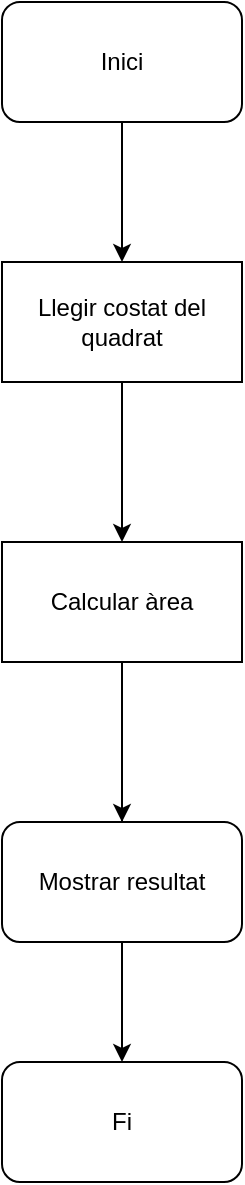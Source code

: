 <mxfile version="20.3.0" type="device"><diagram id="ehvCzWHMK5ZXKAAsmYax" name="Page-1"><mxGraphModel dx="1422" dy="749" grid="1" gridSize="10" guides="1" tooltips="1" connect="1" arrows="1" fold="1" page="1" pageScale="1" pageWidth="827" pageHeight="1169" math="0" shadow="0"><root><mxCell id="0"/><mxCell id="1" parent="0"/><mxCell id="ctj1WZmTq4Gt_A9nmky2-9" value="" style="edgeStyle=orthogonalEdgeStyle;rounded=0;orthogonalLoop=1;jettySize=auto;html=1;entryX=0.5;entryY=0;entryDx=0;entryDy=0;" parent="1" source="ctj1WZmTq4Gt_A9nmky2-1" target="Syus0s5h0OYzubztrmsh-2" edge="1"><mxGeometry relative="1" as="geometry"><mxPoint x="414" y="140" as="targetPoint"/></mxGeometry></mxCell><mxCell id="ctj1WZmTq4Gt_A9nmky2-1" value="&lt;div&gt;Inici&lt;/div&gt;" style="rounded=1;whiteSpace=wrap;html=1;" parent="1" vertex="1"><mxGeometry x="354" width="120" height="60" as="geometry"/></mxCell><mxCell id="Syus0s5h0OYzubztrmsh-5" value="" style="edgeStyle=orthogonalEdgeStyle;rounded=0;orthogonalLoop=1;jettySize=auto;html=1;" edge="1" parent="1" source="Syus0s5h0OYzubztrmsh-2" target="Syus0s5h0OYzubztrmsh-4"><mxGeometry relative="1" as="geometry"/></mxCell><mxCell id="Syus0s5h0OYzubztrmsh-2" value="&lt;div&gt;Llegir costat del quadrat&lt;br&gt;&lt;/div&gt;" style="rounded=0;whiteSpace=wrap;html=1;" vertex="1" parent="1"><mxGeometry x="354" y="130" width="120" height="60" as="geometry"/></mxCell><mxCell id="Syus0s5h0OYzubztrmsh-7" value="" style="edgeStyle=orthogonalEdgeStyle;rounded=0;orthogonalLoop=1;jettySize=auto;html=1;" edge="1" parent="1" source="Syus0s5h0OYzubztrmsh-4" target="Syus0s5h0OYzubztrmsh-6"><mxGeometry relative="1" as="geometry"/></mxCell><mxCell id="Syus0s5h0OYzubztrmsh-10" value="" style="edgeStyle=orthogonalEdgeStyle;rounded=0;orthogonalLoop=1;jettySize=auto;html=1;" edge="1" parent="1" source="Syus0s5h0OYzubztrmsh-4" target="Syus0s5h0OYzubztrmsh-9"><mxGeometry relative="1" as="geometry"/></mxCell><mxCell id="Syus0s5h0OYzubztrmsh-4" value="&lt;div&gt;Calcular àrea&lt;/div&gt;" style="rounded=0;whiteSpace=wrap;html=1;" vertex="1" parent="1"><mxGeometry x="354" y="270" width="120" height="60" as="geometry"/></mxCell><mxCell id="Syus0s5h0OYzubztrmsh-6" value="&lt;div&gt;Fi&lt;/div&gt;" style="whiteSpace=wrap;html=1;rounded=1;glass=0;" vertex="1" parent="1"><mxGeometry x="354" y="530" width="120" height="60" as="geometry"/></mxCell><mxCell id="Syus0s5h0OYzubztrmsh-9" value="Mostrar resultat" style="rounded=1;whiteSpace=wrap;html=1;" vertex="1" parent="1"><mxGeometry x="354" y="410" width="120" height="60" as="geometry"/></mxCell></root></mxGraphModel></diagram></mxfile>
